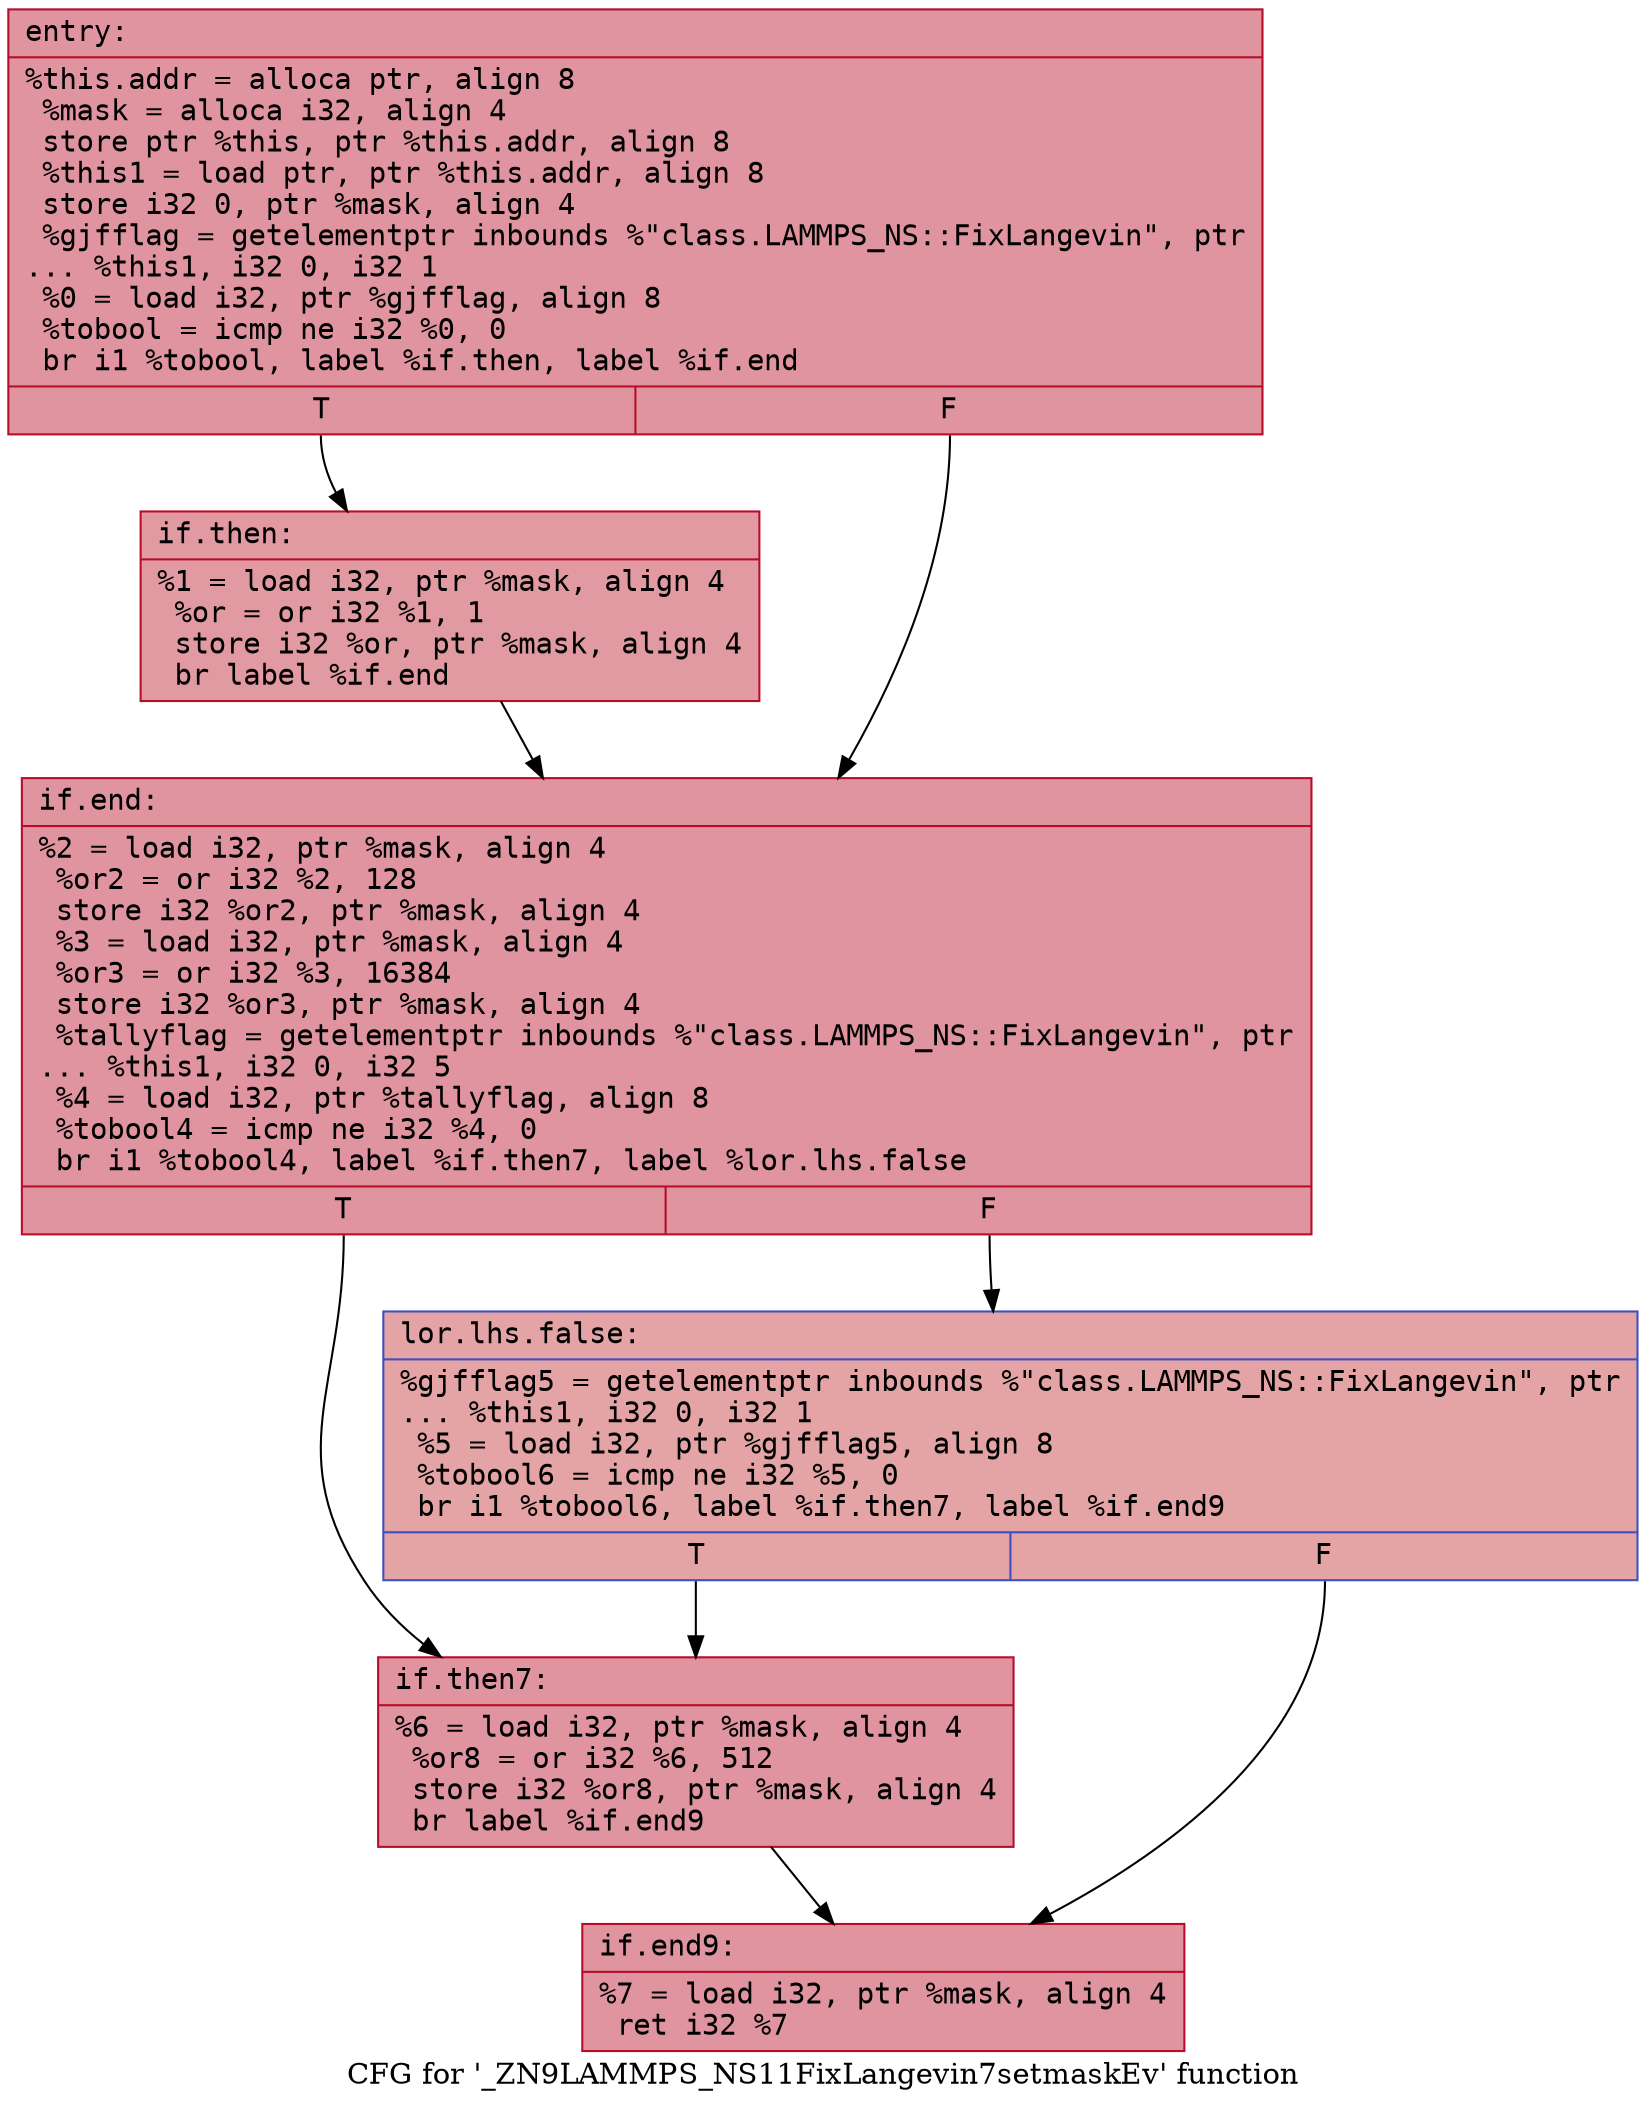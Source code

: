 digraph "CFG for '_ZN9LAMMPS_NS11FixLangevin7setmaskEv' function" {
	label="CFG for '_ZN9LAMMPS_NS11FixLangevin7setmaskEv' function";

	Node0x55e6b1c42570 [shape=record,color="#b70d28ff", style=filled, fillcolor="#b70d2870" fontname="Courier",label="{entry:\l|  %this.addr = alloca ptr, align 8\l  %mask = alloca i32, align 4\l  store ptr %this, ptr %this.addr, align 8\l  %this1 = load ptr, ptr %this.addr, align 8\l  store i32 0, ptr %mask, align 4\l  %gjfflag = getelementptr inbounds %\"class.LAMMPS_NS::FixLangevin\", ptr\l... %this1, i32 0, i32 1\l  %0 = load i32, ptr %gjfflag, align 8\l  %tobool = icmp ne i32 %0, 0\l  br i1 %tobool, label %if.then, label %if.end\l|{<s0>T|<s1>F}}"];
	Node0x55e6b1c42570:s0 -> Node0x55e6b1c42a30[tooltip="entry -> if.then\nProbability 62.50%" ];
	Node0x55e6b1c42570:s1 -> Node0x55e6b1c42aa0[tooltip="entry -> if.end\nProbability 37.50%" ];
	Node0x55e6b1c42a30 [shape=record,color="#b70d28ff", style=filled, fillcolor="#bb1b2c70" fontname="Courier",label="{if.then:\l|  %1 = load i32, ptr %mask, align 4\l  %or = or i32 %1, 1\l  store i32 %or, ptr %mask, align 4\l  br label %if.end\l}"];
	Node0x55e6b1c42a30 -> Node0x55e6b1c42aa0[tooltip="if.then -> if.end\nProbability 100.00%" ];
	Node0x55e6b1c42aa0 [shape=record,color="#b70d28ff", style=filled, fillcolor="#b70d2870" fontname="Courier",label="{if.end:\l|  %2 = load i32, ptr %mask, align 4\l  %or2 = or i32 %2, 128\l  store i32 %or2, ptr %mask, align 4\l  %3 = load i32, ptr %mask, align 4\l  %or3 = or i32 %3, 16384\l  store i32 %or3, ptr %mask, align 4\l  %tallyflag = getelementptr inbounds %\"class.LAMMPS_NS::FixLangevin\", ptr\l... %this1, i32 0, i32 5\l  %4 = load i32, ptr %tallyflag, align 8\l  %tobool4 = icmp ne i32 %4, 0\l  br i1 %tobool4, label %if.then7, label %lor.lhs.false\l|{<s0>T|<s1>F}}"];
	Node0x55e6b1c42aa0:s0 -> Node0x55e6b1c43520[tooltip="if.end -> if.then7\nProbability 62.50%" ];
	Node0x55e6b1c42aa0:s1 -> Node0x55e6b1c435a0[tooltip="if.end -> lor.lhs.false\nProbability 37.50%" ];
	Node0x55e6b1c435a0 [shape=record,color="#3d50c3ff", style=filled, fillcolor="#c32e3170" fontname="Courier",label="{lor.lhs.false:\l|  %gjfflag5 = getelementptr inbounds %\"class.LAMMPS_NS::FixLangevin\", ptr\l... %this1, i32 0, i32 1\l  %5 = load i32, ptr %gjfflag5, align 8\l  %tobool6 = icmp ne i32 %5, 0\l  br i1 %tobool6, label %if.then7, label %if.end9\l|{<s0>T|<s1>F}}"];
	Node0x55e6b1c435a0:s0 -> Node0x55e6b1c43520[tooltip="lor.lhs.false -> if.then7\nProbability 62.50%" ];
	Node0x55e6b1c435a0:s1 -> Node0x55e6b1c438f0[tooltip="lor.lhs.false -> if.end9\nProbability 37.50%" ];
	Node0x55e6b1c43520 [shape=record,color="#b70d28ff", style=filled, fillcolor="#b70d2870" fontname="Courier",label="{if.then7:\l|  %6 = load i32, ptr %mask, align 4\l  %or8 = or i32 %6, 512\l  store i32 %or8, ptr %mask, align 4\l  br label %if.end9\l}"];
	Node0x55e6b1c43520 -> Node0x55e6b1c438f0[tooltip="if.then7 -> if.end9\nProbability 100.00%" ];
	Node0x55e6b1c438f0 [shape=record,color="#b70d28ff", style=filled, fillcolor="#b70d2870" fontname="Courier",label="{if.end9:\l|  %7 = load i32, ptr %mask, align 4\l  ret i32 %7\l}"];
}
